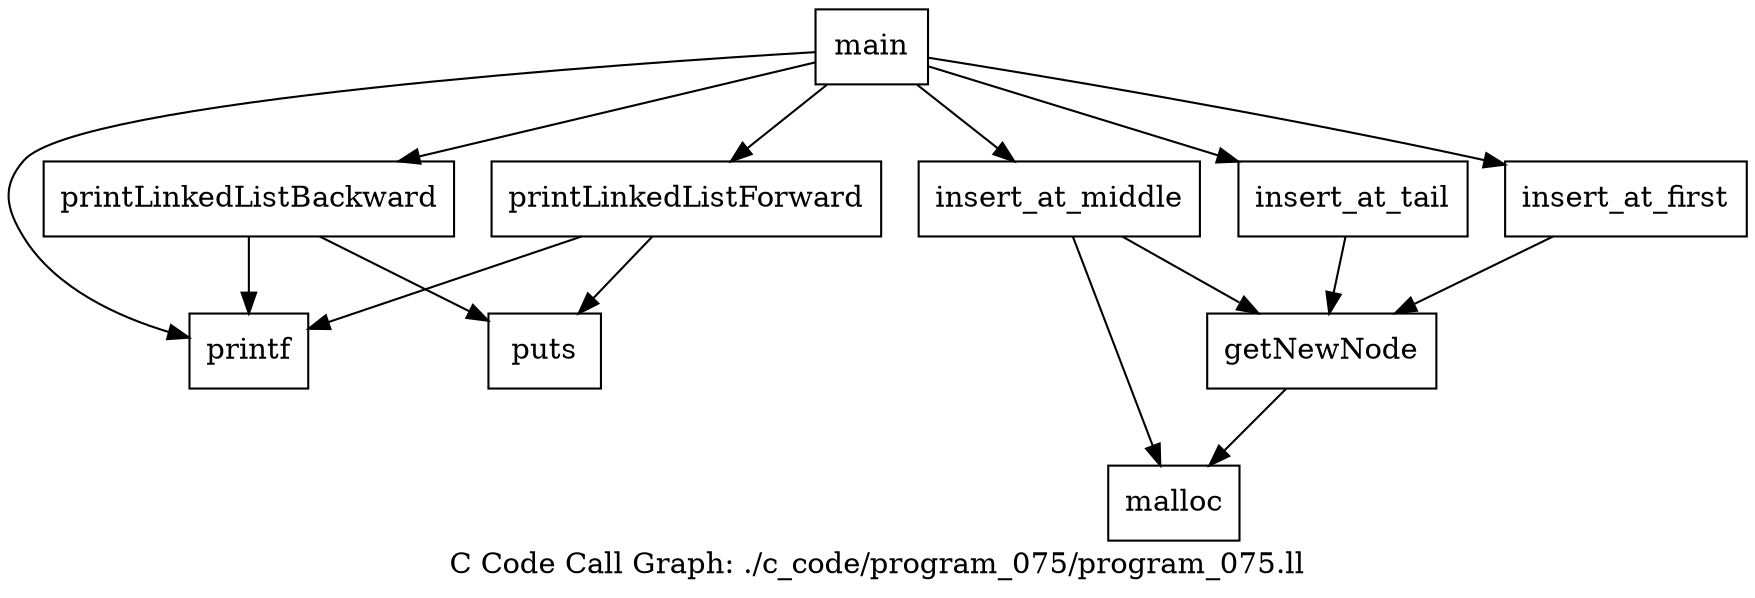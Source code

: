 digraph "C Code Call Graph: ./c_code/program_075/program_075.ll" {
	label="C Code Call Graph: ./c_code/program_075/program_075.ll";

	Node0x556caadef170 [shape=record,label="{main}"];
	Node0x556caadef170 -> Node0x556caadf18d0;
	Node0x556caadef170 -> Node0x556caadf6190;
	Node0x556caadef170 -> Node0x556caadfbbb0;
	Node0x556caadef170 -> Node0x556caadf62c0;
	Node0x556caadef170 -> Node0x556caadf6510;
	Node0x556caadef170 -> Node0x556caadf6490;
	Node0x556caadf18d0 [shape=record,label="{printf}"];
	Node0x556caadf6190 [shape=record,label="{insert_at_tail}"];
	Node0x556caadf6190 -> Node0x556caadfbc30;
	Node0x556caadf6490 [shape=record,label="{insert_at_middle}"];
	Node0x556caadf6490 -> Node0x556caadfbc30;
	Node0x556caadf6490 -> Node0x556caadfbce0;
	Node0x556caadf6510 [shape=record,label="{insert_at_first}"];
	Node0x556caadf6510 -> Node0x556caadfbc30;
	Node0x556caadfbc30 [shape=record,label="{getNewNode}"];
	Node0x556caadfbc30 -> Node0x556caadfbce0;
	Node0x556caadfbce0 [shape=record,label="{malloc}"];
	Node0x556caadf62c0 [shape=record,label="{printLinkedListForward}"];
	Node0x556caadf62c0 -> Node0x556caadf18d0;
	Node0x556caadf62c0 -> Node0x556caadfbdf0;
	Node0x556caadfbdf0 [shape=record,label="{puts}"];
	Node0x556caadfbbb0 [shape=record,label="{printLinkedListBackward}"];
	Node0x556caadfbbb0 -> Node0x556caadf18d0;
	Node0x556caadfbbb0 -> Node0x556caadfbdf0;
}

